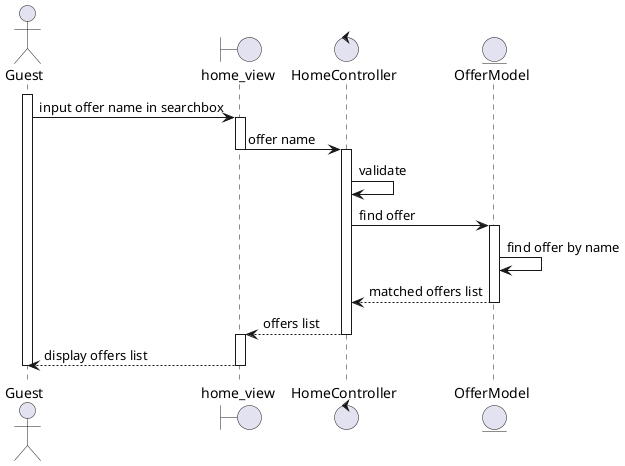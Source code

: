 @startuml
actor Guest
boundary home_view
control HomeController
entity OfferModel

activate Guest
Guest -> home_view: input offer name in searchbox
activate home_view
home_view-> HomeController: offer name
deactivate home_view
activate HomeController
HomeController -> HomeController : validate
HomeController -> OfferModel : find offer
activate OfferModel
OfferModel -> OfferModel:find offer by name
OfferModel --> HomeController : matched offers list
deactivate OfferModel
home_view <-- HomeController : offers list
deactivate HomeController
activate home_view
Guest <-- home_view :display offers list
deactivate home_view
deactivate Guest
@enduml